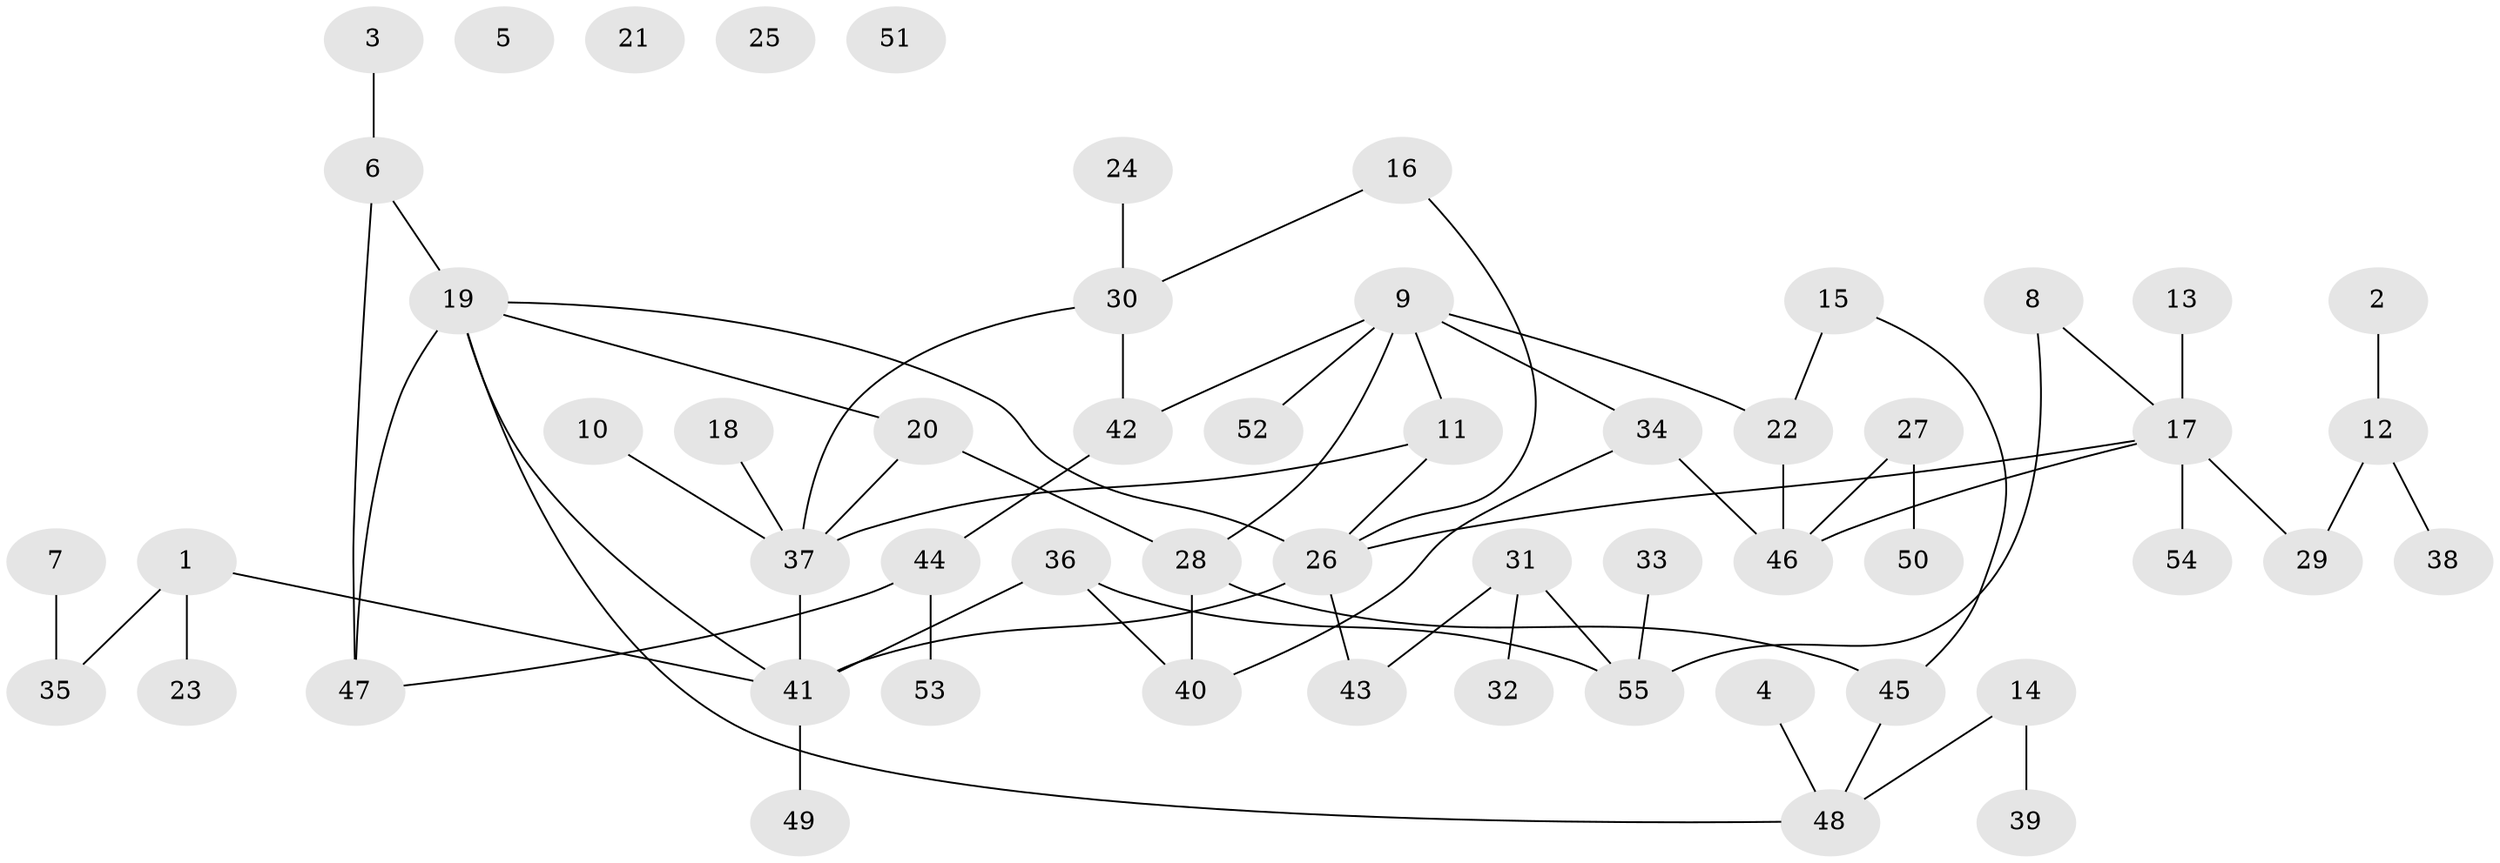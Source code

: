 // coarse degree distribution, {2: 0.2916666666666667, 1: 0.25, 4: 0.20833333333333334, 3: 0.08333333333333333, 5: 0.08333333333333333, 8: 0.041666666666666664, 6: 0.041666666666666664}
// Generated by graph-tools (version 1.1) at 2025/48/03/04/25 22:48:33]
// undirected, 55 vertices, 66 edges
graph export_dot {
  node [color=gray90,style=filled];
  1;
  2;
  3;
  4;
  5;
  6;
  7;
  8;
  9;
  10;
  11;
  12;
  13;
  14;
  15;
  16;
  17;
  18;
  19;
  20;
  21;
  22;
  23;
  24;
  25;
  26;
  27;
  28;
  29;
  30;
  31;
  32;
  33;
  34;
  35;
  36;
  37;
  38;
  39;
  40;
  41;
  42;
  43;
  44;
  45;
  46;
  47;
  48;
  49;
  50;
  51;
  52;
  53;
  54;
  55;
  1 -- 23;
  1 -- 35;
  1 -- 41;
  2 -- 12;
  3 -- 6;
  4 -- 48;
  6 -- 19;
  6 -- 47;
  7 -- 35;
  8 -- 17;
  8 -- 55;
  9 -- 11;
  9 -- 22;
  9 -- 28;
  9 -- 34;
  9 -- 42;
  9 -- 52;
  10 -- 37;
  11 -- 26;
  11 -- 37;
  12 -- 29;
  12 -- 38;
  13 -- 17;
  14 -- 39;
  14 -- 48;
  15 -- 22;
  15 -- 45;
  16 -- 26;
  16 -- 30;
  17 -- 26;
  17 -- 29;
  17 -- 46;
  17 -- 54;
  18 -- 37;
  19 -- 20;
  19 -- 26;
  19 -- 41;
  19 -- 47;
  19 -- 48;
  20 -- 28;
  20 -- 37;
  22 -- 46;
  24 -- 30;
  26 -- 41;
  26 -- 43;
  27 -- 46;
  27 -- 50;
  28 -- 40;
  28 -- 45;
  30 -- 37;
  30 -- 42;
  31 -- 32;
  31 -- 43;
  31 -- 55;
  33 -- 55;
  34 -- 40;
  34 -- 46;
  36 -- 40;
  36 -- 41;
  36 -- 55;
  37 -- 41;
  41 -- 49;
  42 -- 44;
  44 -- 47;
  44 -- 53;
  45 -- 48;
}
